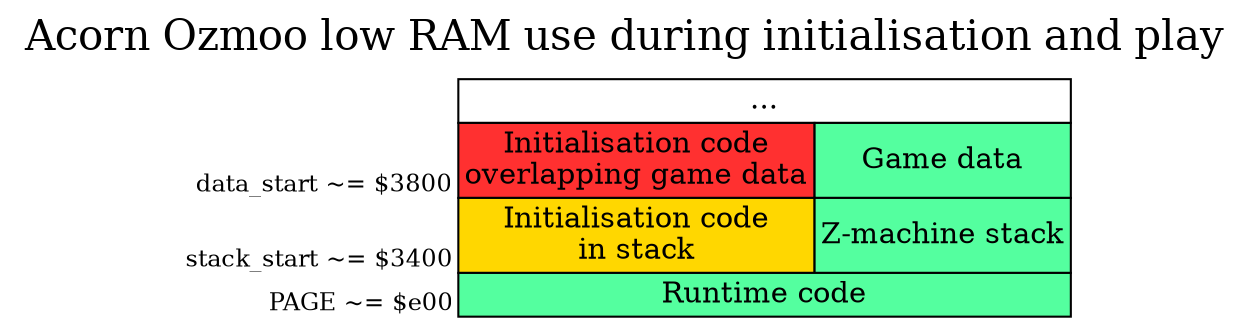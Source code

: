 digraph memory {
    graph [nodesep=1, label="Acorn Ozmoo low RAM use during initialisation and play", fontsize=20, labelloc=t];
    forcelabels=true;
    node [shape=plaintext];

    memory [label=<
    <table border="0" cellspacing="0">
	<tr>
	    <td></td>
	    <td border="1" colspan="2">...</td>
	</tr>
	<tr>
	    <td align="text" valign="bottom"><sub>data_start ~= $3800</sub><br align="right" /></td>
	    <td border="1" bgcolor="firebrick1">Initialisation code<br/>overlapping game data</td>
	    <td border="1" bgcolor="seagreen1">Game data</td>
	</tr>
	<tr>
	    <td align="text" valign="bottom"><sub>stack_start ~= $3400</sub><br align="right" /></td>
	    <td border="1" bgcolor="gold1">Initialisation code<br/>in stack</td>
	    <td border="1" bgcolor="seagreen1">Z-machine stack</td>
	</tr>
	<tr>
	    <td align="text" valign="bottom"><sub>PAGE ~= $e00</sub><br align="right" /></td>
	    <td border="1" colspan="2" bgcolor="seagreen1">Runtime code</td>
	</tr>
    </table>>];

}

# vi: sw=4 sts=4
